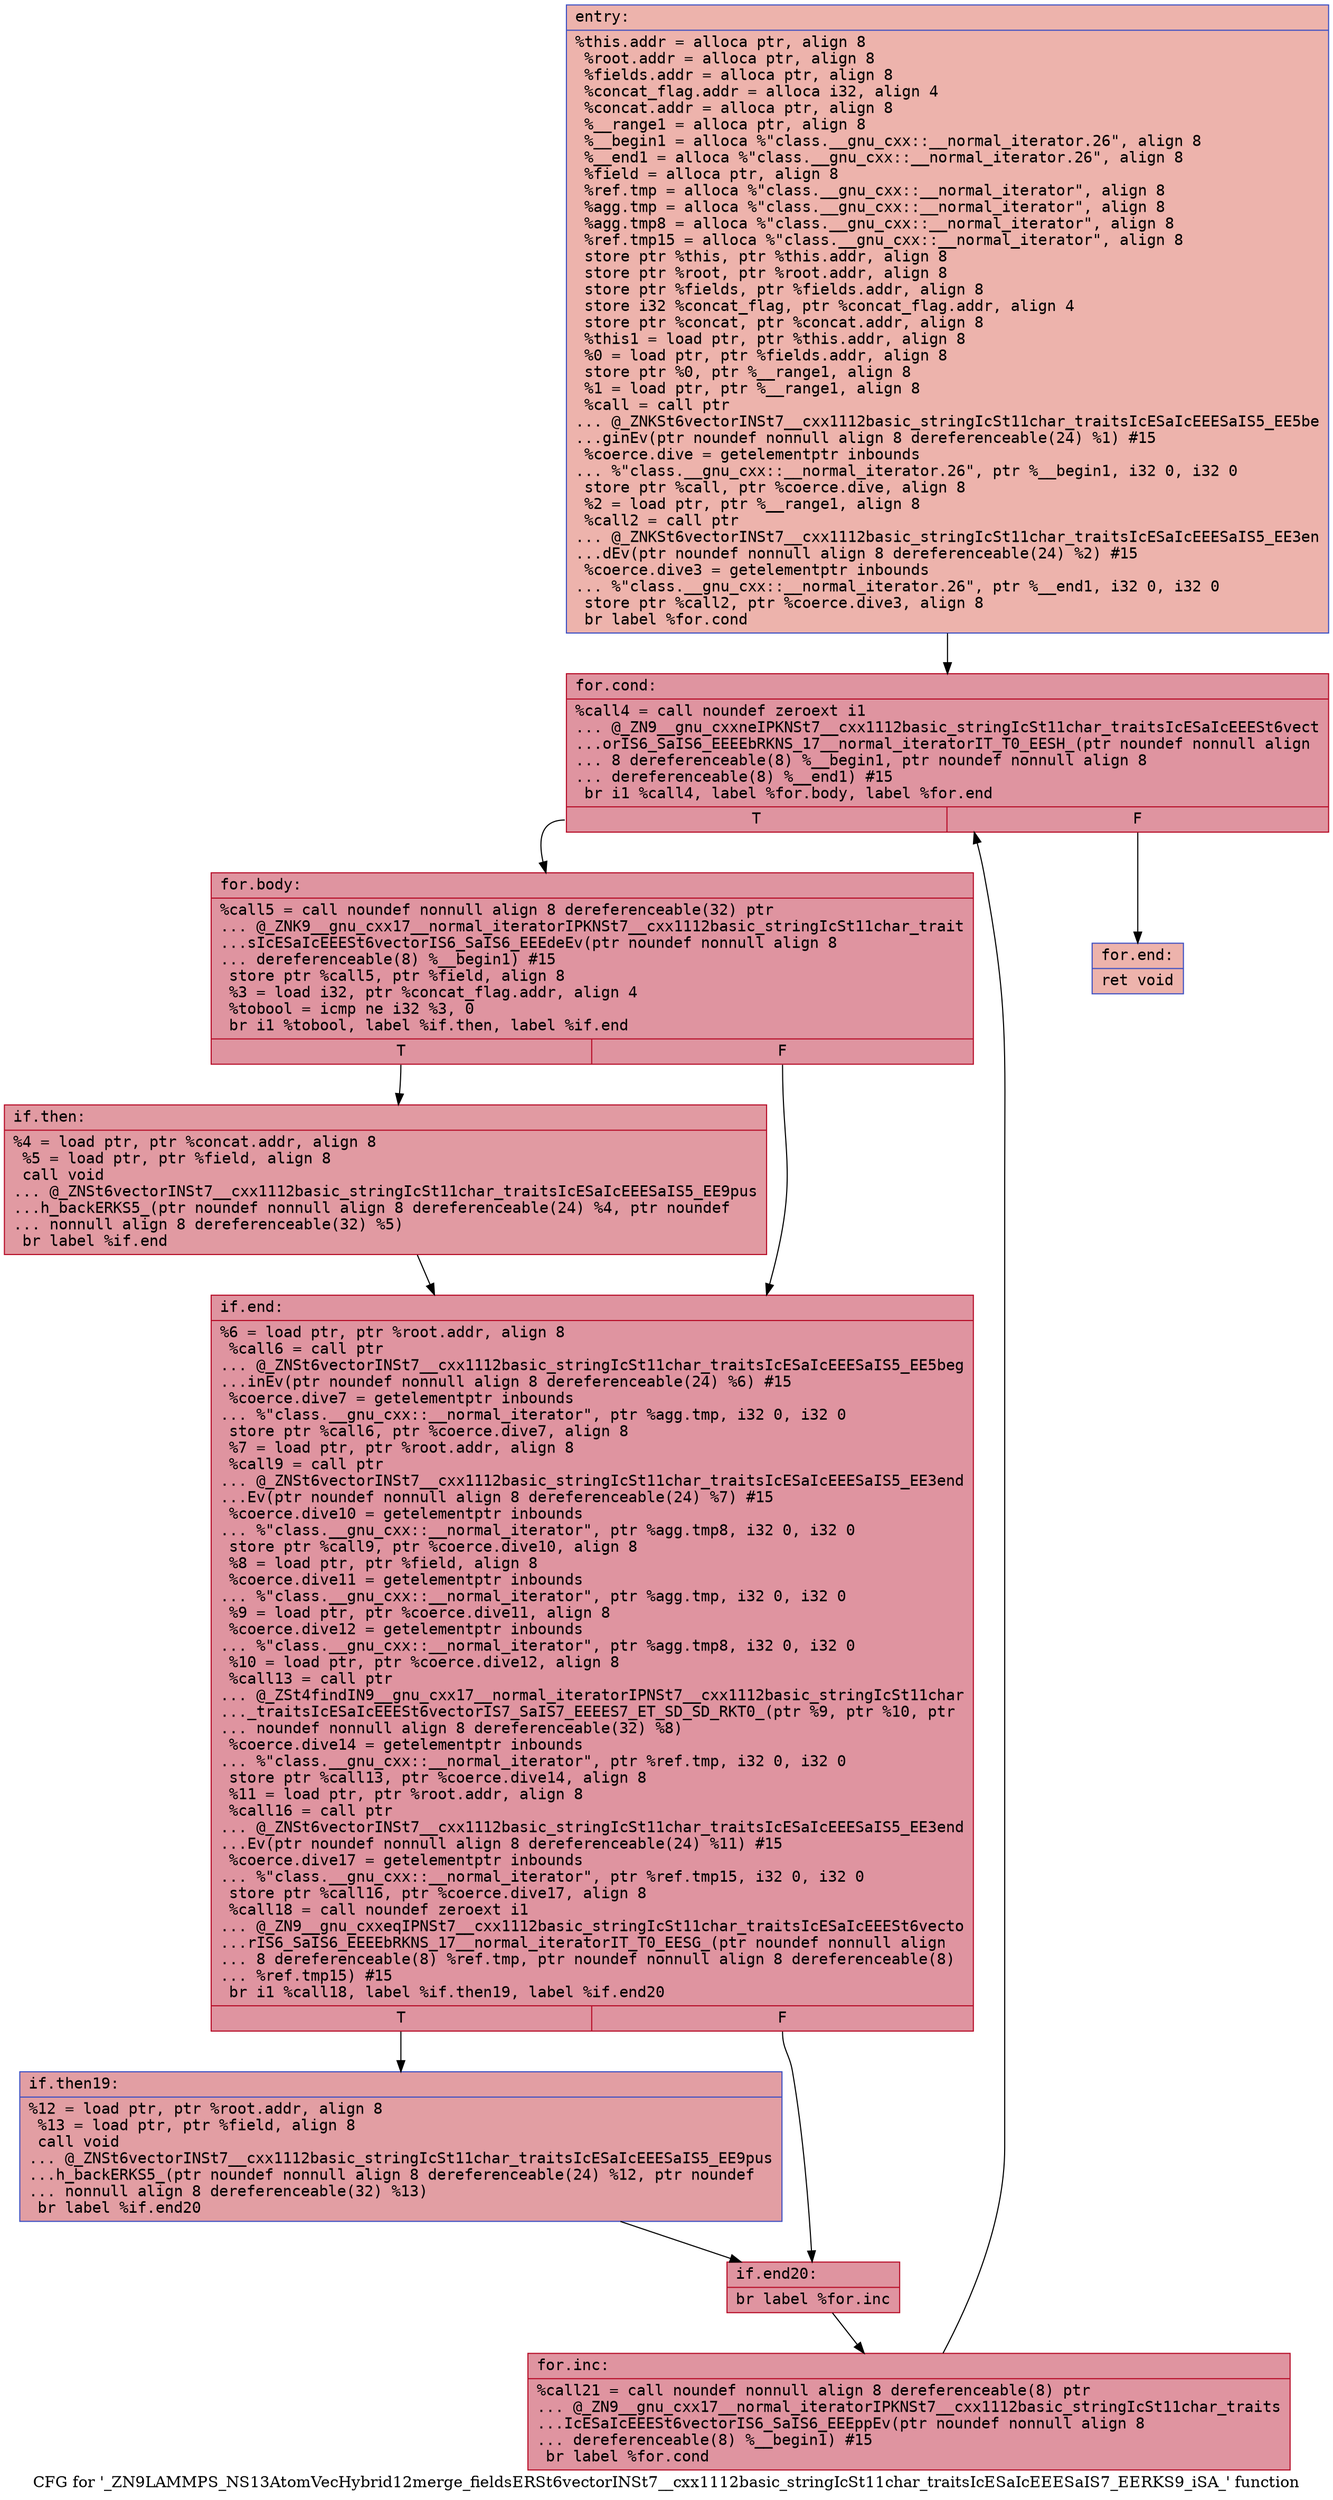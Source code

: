 digraph "CFG for '_ZN9LAMMPS_NS13AtomVecHybrid12merge_fieldsERSt6vectorINSt7__cxx1112basic_stringIcSt11char_traitsIcESaIcEEESaIS7_EERKS9_iSA_' function" {
	label="CFG for '_ZN9LAMMPS_NS13AtomVecHybrid12merge_fieldsERSt6vectorINSt7__cxx1112basic_stringIcSt11char_traitsIcESaIcEEESaIS7_EERKS9_iSA_' function";

	Node0x557e2af4a800 [shape=record,color="#3d50c3ff", style=filled, fillcolor="#d6524470" fontname="Courier",label="{entry:\l|  %this.addr = alloca ptr, align 8\l  %root.addr = alloca ptr, align 8\l  %fields.addr = alloca ptr, align 8\l  %concat_flag.addr = alloca i32, align 4\l  %concat.addr = alloca ptr, align 8\l  %__range1 = alloca ptr, align 8\l  %__begin1 = alloca %\"class.__gnu_cxx::__normal_iterator.26\", align 8\l  %__end1 = alloca %\"class.__gnu_cxx::__normal_iterator.26\", align 8\l  %field = alloca ptr, align 8\l  %ref.tmp = alloca %\"class.__gnu_cxx::__normal_iterator\", align 8\l  %agg.tmp = alloca %\"class.__gnu_cxx::__normal_iterator\", align 8\l  %agg.tmp8 = alloca %\"class.__gnu_cxx::__normal_iterator\", align 8\l  %ref.tmp15 = alloca %\"class.__gnu_cxx::__normal_iterator\", align 8\l  store ptr %this, ptr %this.addr, align 8\l  store ptr %root, ptr %root.addr, align 8\l  store ptr %fields, ptr %fields.addr, align 8\l  store i32 %concat_flag, ptr %concat_flag.addr, align 4\l  store ptr %concat, ptr %concat.addr, align 8\l  %this1 = load ptr, ptr %this.addr, align 8\l  %0 = load ptr, ptr %fields.addr, align 8\l  store ptr %0, ptr %__range1, align 8\l  %1 = load ptr, ptr %__range1, align 8\l  %call = call ptr\l... @_ZNKSt6vectorINSt7__cxx1112basic_stringIcSt11char_traitsIcESaIcEEESaIS5_EE5be\l...ginEv(ptr noundef nonnull align 8 dereferenceable(24) %1) #15\l  %coerce.dive = getelementptr inbounds\l... %\"class.__gnu_cxx::__normal_iterator.26\", ptr %__begin1, i32 0, i32 0\l  store ptr %call, ptr %coerce.dive, align 8\l  %2 = load ptr, ptr %__range1, align 8\l  %call2 = call ptr\l... @_ZNKSt6vectorINSt7__cxx1112basic_stringIcSt11char_traitsIcESaIcEEESaIS5_EE3en\l...dEv(ptr noundef nonnull align 8 dereferenceable(24) %2) #15\l  %coerce.dive3 = getelementptr inbounds\l... %\"class.__gnu_cxx::__normal_iterator.26\", ptr %__end1, i32 0, i32 0\l  store ptr %call2, ptr %coerce.dive3, align 8\l  br label %for.cond\l}"];
	Node0x557e2af4a800 -> Node0x557e2af4c110[tooltip="entry -> for.cond\nProbability 100.00%" ];
	Node0x557e2af4c110 [shape=record,color="#b70d28ff", style=filled, fillcolor="#b70d2870" fontname="Courier",label="{for.cond:\l|  %call4 = call noundef zeroext i1\l... @_ZN9__gnu_cxxneIPKNSt7__cxx1112basic_stringIcSt11char_traitsIcESaIcEEESt6vect\l...orIS6_SaIS6_EEEEbRKNS_17__normal_iteratorIT_T0_EESH_(ptr noundef nonnull align\l... 8 dereferenceable(8) %__begin1, ptr noundef nonnull align 8\l... dereferenceable(8) %__end1) #15\l  br i1 %call4, label %for.body, label %for.end\l|{<s0>T|<s1>F}}"];
	Node0x557e2af4c110:s0 -> Node0x557e2af4c600[tooltip="for.cond -> for.body\nProbability 96.88%" ];
	Node0x557e2af4c110:s1 -> Node0x557e2af4c650[tooltip="for.cond -> for.end\nProbability 3.12%" ];
	Node0x557e2af4c600 [shape=record,color="#b70d28ff", style=filled, fillcolor="#b70d2870" fontname="Courier",label="{for.body:\l|  %call5 = call noundef nonnull align 8 dereferenceable(32) ptr\l... @_ZNK9__gnu_cxx17__normal_iteratorIPKNSt7__cxx1112basic_stringIcSt11char_trait\l...sIcESaIcEEESt6vectorIS6_SaIS6_EEEdeEv(ptr noundef nonnull align 8\l... dereferenceable(8) %__begin1) #15\l  store ptr %call5, ptr %field, align 8\l  %3 = load i32, ptr %concat_flag.addr, align 4\l  %tobool = icmp ne i32 %3, 0\l  br i1 %tobool, label %if.then, label %if.end\l|{<s0>T|<s1>F}}"];
	Node0x557e2af4c600:s0 -> Node0x557e2af4cb20[tooltip="for.body -> if.then\nProbability 62.50%" ];
	Node0x557e2af4c600:s1 -> Node0x557e2af4cb90[tooltip="for.body -> if.end\nProbability 37.50%" ];
	Node0x557e2af4cb20 [shape=record,color="#b70d28ff", style=filled, fillcolor="#bb1b2c70" fontname="Courier",label="{if.then:\l|  %4 = load ptr, ptr %concat.addr, align 8\l  %5 = load ptr, ptr %field, align 8\l  call void\l... @_ZNSt6vectorINSt7__cxx1112basic_stringIcSt11char_traitsIcESaIcEEESaIS5_EE9pus\l...h_backERKS5_(ptr noundef nonnull align 8 dereferenceable(24) %4, ptr noundef\l... nonnull align 8 dereferenceable(32) %5)\l  br label %if.end\l}"];
	Node0x557e2af4cb20 -> Node0x557e2af4cb90[tooltip="if.then -> if.end\nProbability 100.00%" ];
	Node0x557e2af4cb90 [shape=record,color="#b70d28ff", style=filled, fillcolor="#b70d2870" fontname="Courier",label="{if.end:\l|  %6 = load ptr, ptr %root.addr, align 8\l  %call6 = call ptr\l... @_ZNSt6vectorINSt7__cxx1112basic_stringIcSt11char_traitsIcESaIcEEESaIS5_EE5beg\l...inEv(ptr noundef nonnull align 8 dereferenceable(24) %6) #15\l  %coerce.dive7 = getelementptr inbounds\l... %\"class.__gnu_cxx::__normal_iterator\", ptr %agg.tmp, i32 0, i32 0\l  store ptr %call6, ptr %coerce.dive7, align 8\l  %7 = load ptr, ptr %root.addr, align 8\l  %call9 = call ptr\l... @_ZNSt6vectorINSt7__cxx1112basic_stringIcSt11char_traitsIcESaIcEEESaIS5_EE3end\l...Ev(ptr noundef nonnull align 8 dereferenceable(24) %7) #15\l  %coerce.dive10 = getelementptr inbounds\l... %\"class.__gnu_cxx::__normal_iterator\", ptr %agg.tmp8, i32 0, i32 0\l  store ptr %call9, ptr %coerce.dive10, align 8\l  %8 = load ptr, ptr %field, align 8\l  %coerce.dive11 = getelementptr inbounds\l... %\"class.__gnu_cxx::__normal_iterator\", ptr %agg.tmp, i32 0, i32 0\l  %9 = load ptr, ptr %coerce.dive11, align 8\l  %coerce.dive12 = getelementptr inbounds\l... %\"class.__gnu_cxx::__normal_iterator\", ptr %agg.tmp8, i32 0, i32 0\l  %10 = load ptr, ptr %coerce.dive12, align 8\l  %call13 = call ptr\l... @_ZSt4findIN9__gnu_cxx17__normal_iteratorIPNSt7__cxx1112basic_stringIcSt11char\l..._traitsIcESaIcEEESt6vectorIS7_SaIS7_EEEES7_ET_SD_SD_RKT0_(ptr %9, ptr %10, ptr\l... noundef nonnull align 8 dereferenceable(32) %8)\l  %coerce.dive14 = getelementptr inbounds\l... %\"class.__gnu_cxx::__normal_iterator\", ptr %ref.tmp, i32 0, i32 0\l  store ptr %call13, ptr %coerce.dive14, align 8\l  %11 = load ptr, ptr %root.addr, align 8\l  %call16 = call ptr\l... @_ZNSt6vectorINSt7__cxx1112basic_stringIcSt11char_traitsIcESaIcEEESaIS5_EE3end\l...Ev(ptr noundef nonnull align 8 dereferenceable(24) %11) #15\l  %coerce.dive17 = getelementptr inbounds\l... %\"class.__gnu_cxx::__normal_iterator\", ptr %ref.tmp15, i32 0, i32 0\l  store ptr %call16, ptr %coerce.dive17, align 8\l  %call18 = call noundef zeroext i1\l... @_ZN9__gnu_cxxeqIPNSt7__cxx1112basic_stringIcSt11char_traitsIcESaIcEEESt6vecto\l...rIS6_SaIS6_EEEEbRKNS_17__normal_iteratorIT_T0_EESG_(ptr noundef nonnull align\l... 8 dereferenceable(8) %ref.tmp, ptr noundef nonnull align 8 dereferenceable(8)\l... %ref.tmp15) #15\l  br i1 %call18, label %if.then19, label %if.end20\l|{<s0>T|<s1>F}}"];
	Node0x557e2af4cb90:s0 -> Node0x557e2af4e300[tooltip="if.end -> if.then19\nProbability 50.00%" ];
	Node0x557e2af4cb90:s1 -> Node0x557e2af4e380[tooltip="if.end -> if.end20\nProbability 50.00%" ];
	Node0x557e2af4e300 [shape=record,color="#3d50c3ff", style=filled, fillcolor="#be242e70" fontname="Courier",label="{if.then19:\l|  %12 = load ptr, ptr %root.addr, align 8\l  %13 = load ptr, ptr %field, align 8\l  call void\l... @_ZNSt6vectorINSt7__cxx1112basic_stringIcSt11char_traitsIcESaIcEEESaIS5_EE9pus\l...h_backERKS5_(ptr noundef nonnull align 8 dereferenceable(24) %12, ptr noundef\l... nonnull align 8 dereferenceable(32) %13)\l  br label %if.end20\l}"];
	Node0x557e2af4e300 -> Node0x557e2af4e380[tooltip="if.then19 -> if.end20\nProbability 100.00%" ];
	Node0x557e2af4e380 [shape=record,color="#b70d28ff", style=filled, fillcolor="#b70d2870" fontname="Courier",label="{if.end20:\l|  br label %for.inc\l}"];
	Node0x557e2af4e380 -> Node0x557e2af4e820[tooltip="if.end20 -> for.inc\nProbability 100.00%" ];
	Node0x557e2af4e820 [shape=record,color="#b70d28ff", style=filled, fillcolor="#b70d2870" fontname="Courier",label="{for.inc:\l|  %call21 = call noundef nonnull align 8 dereferenceable(8) ptr\l... @_ZN9__gnu_cxx17__normal_iteratorIPKNSt7__cxx1112basic_stringIcSt11char_traits\l...IcESaIcEEESt6vectorIS6_SaIS6_EEEppEv(ptr noundef nonnull align 8\l... dereferenceable(8) %__begin1) #15\l  br label %for.cond\l}"];
	Node0x557e2af4e820 -> Node0x557e2af4c110[tooltip="for.inc -> for.cond\nProbability 100.00%" ];
	Node0x557e2af4c650 [shape=record,color="#3d50c3ff", style=filled, fillcolor="#d6524470" fontname="Courier",label="{for.end:\l|  ret void\l}"];
}
